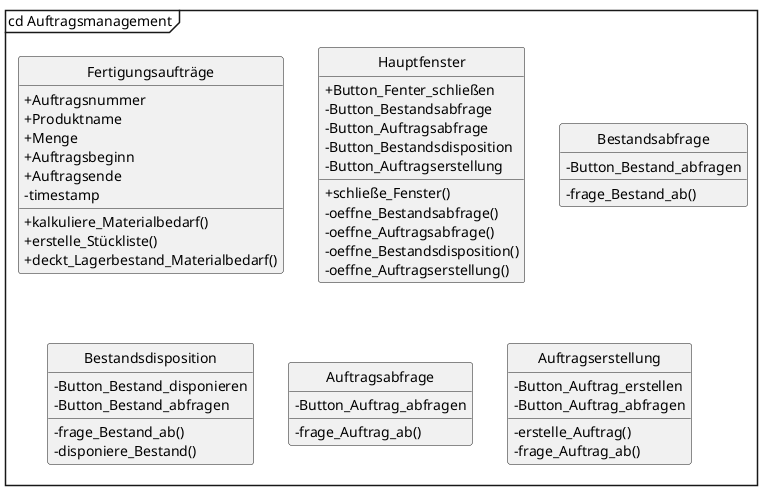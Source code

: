 @startuml Klassendiagramm

mainframe cd Auftragsmanagement

skinparam classAttributeIconSize 0
class Fertigungsaufträge {
+Auftragsnummer 
+Produktname
+Menge
+Auftragsbeginn
+Auftragsende
-timestamp
+kalkuliere_Materialbedarf()
+erstelle_Stückliste()
+deckt_Lagerbestand_Materialbedarf()
}

class Hauptfenster {
+Button_Fenter_schließen
-Button_Bestandsabfrage
-Button_Auftragsabfrage
-Button_Bestandsdisposition
-Button_Auftragserstellung
+schließe_Fenster()
-oeffne_Bestandsabfrage()
-oeffne_Auftragsabfrage()
-oeffne_Bestandsdisposition()
-oeffne_Auftragserstellung()
}
class Bestandsabfrage {
-Button_Bestand_abfragen
-frage_Bestand_ab() 
}
class Bestandsdisposition {
-Button_Bestand_disponieren
-Button_Bestand_abfragen
-frage_Bestand_ab() 
-disponiere_Bestand() 
}

class Auftragsabfrage {
-Button_Auftrag_abfragen
-frage_Auftrag_ab()
}
class Auftragserstellung {
-Button_Auftrag_erstellen
-Button_Auftrag_abfragen
-erstelle_Auftrag()
-frage_Auftrag_ab()
}

hide circle
@enduml